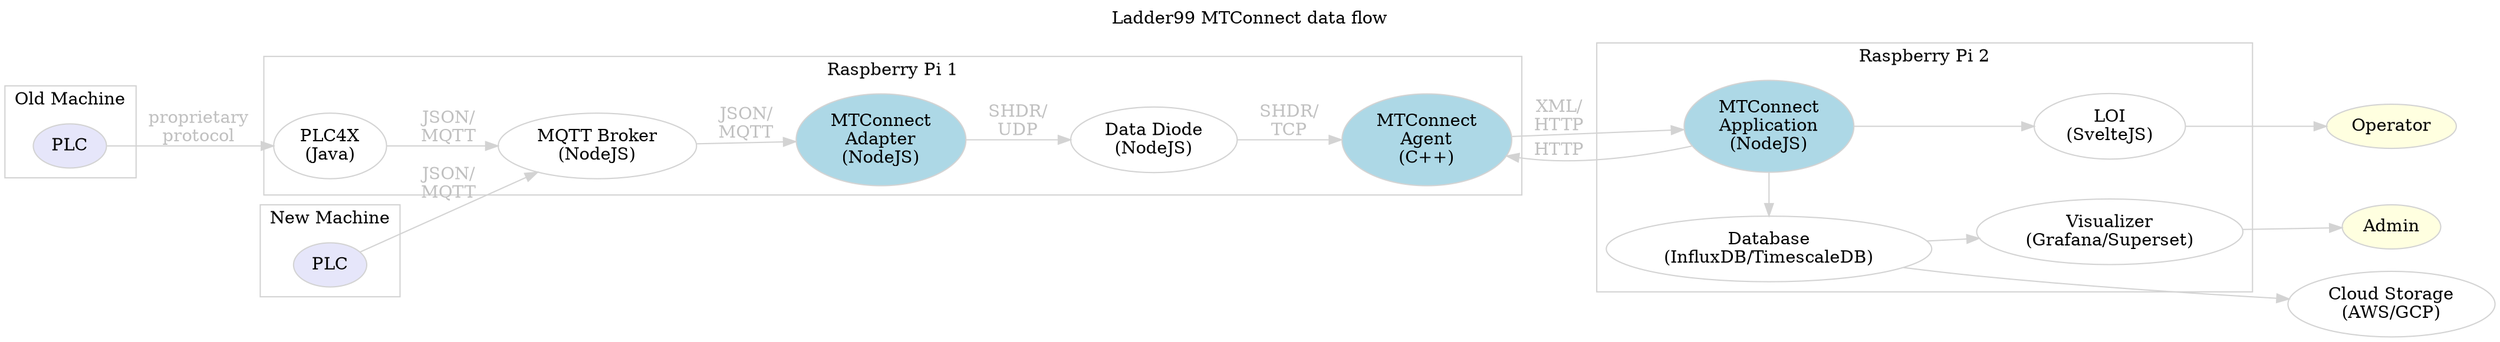 digraph "ladder99-adapter" {

  // styles
  graph [ label="Ladder99 MTConnect data flow"; color=lightgray; ];
  graph [ labelloc=t ];
  graph [ ranksep=0.5 ];
  graph [ rankdir=LR; ] // left-to-right
  node [ color=lightgray; fillcolor=white; style=filled ];
  edge [ color=lightgray, fontcolor=gray ];
  // edge [ labeldistance=4 ];

  // nodes
  PLC1 [ fillcolor=lavender; label="PLC" ];
  PLC2 [ fillcolor=lavender; label="PLC" ];
  PLC4X [ label="PLC4X\n(Java)" ];
  Broker [ label="MQTT Broker\n(NodeJS)" ];
  Adapter [ fillcolor=lightblue; label="MTConnect\nAdapter\n(NodeJS)" ];
  Receiver [ label="Data Diode\n(NodeJS)" ];
  Agent [ fillcolor=lightblue; label="MTConnect\nAgent\n(C++)" ];

  Application [ fillcolor=lightblue; label="MTConnect\nApplication\n(NodeJS)" ];
  LOI [ label="LOI\n(SvelteJS)" ];
  Database [ label="Database\n(InfluxDB/TimescaleDB)" ];
  Visualizer [ label="Visualizer\n(Grafana/Superset)" ];
  Cloud [ label="Cloud Storage\n(AWS/GCP)" ];
  Operator [ fillcolor=lightyellow ];
  Admin [ fillcolor=lightyellow ];

  // edges
  PLC2 -> Broker [ label="JSON/\nMQTT" ];
  PLC1 -> PLC4X [ label="proprietary\nprotocol" ];
  PLC4X -> Broker [ label="JSON/\nMQTT" ];
  Broker -> Adapter [ label="JSON/\nMQTT" ];
  Adapter -> Receiver [ label="SHDR/\nUDP" ];
  Receiver -> Agent [ label="SHDR/\nTCP" ];
  Agent -> Application [ label="XML/\nHTTP" ];
  Application -> Agent [ label="HTTP" ];
  Application -> Database;
  Database -> Visualizer;
  Database -> Cloud;
  Application -> LOI;
  LOI -> Operator;
  Visualizer -> Admin;

  // rank
  { rank=same; Operator Admin Cloud };

  // subgraphs
  subgraph cluster1a {
    graph [ label="New Machine" ];
    PLC2;
  }
  subgraph cluster1b {
    graph [ label="Old Machine" ];
    PLC1;
  }
  subgraph cluster2 {
    graph [ label="Raspberry Pi 1" ];
    PLC4X;
    Broker;
    Adapter;
    Receiver;
    Agent;
  }
  subgraph cluster4 {
    graph [ label="Raspberry Pi 2" ];
    Application;
    Database;
    Visualizer;
    LOI;
    { rank=same; Application Database };
  }
}

